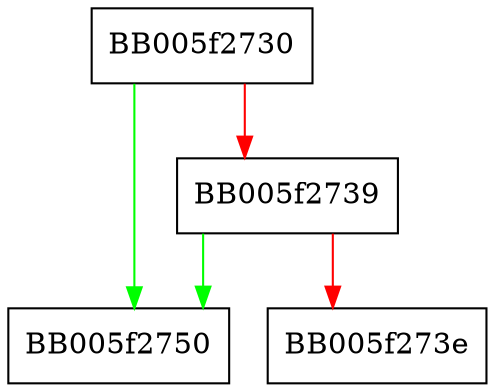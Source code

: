 digraph WPACKET_get_length {
  node [shape="box"];
  graph [splines=ortho];
  BB005f2730 -> BB005f2750 [color="green"];
  BB005f2730 -> BB005f2739 [color="red"];
  BB005f2739 -> BB005f2750 [color="green"];
  BB005f2739 -> BB005f273e [color="red"];
}